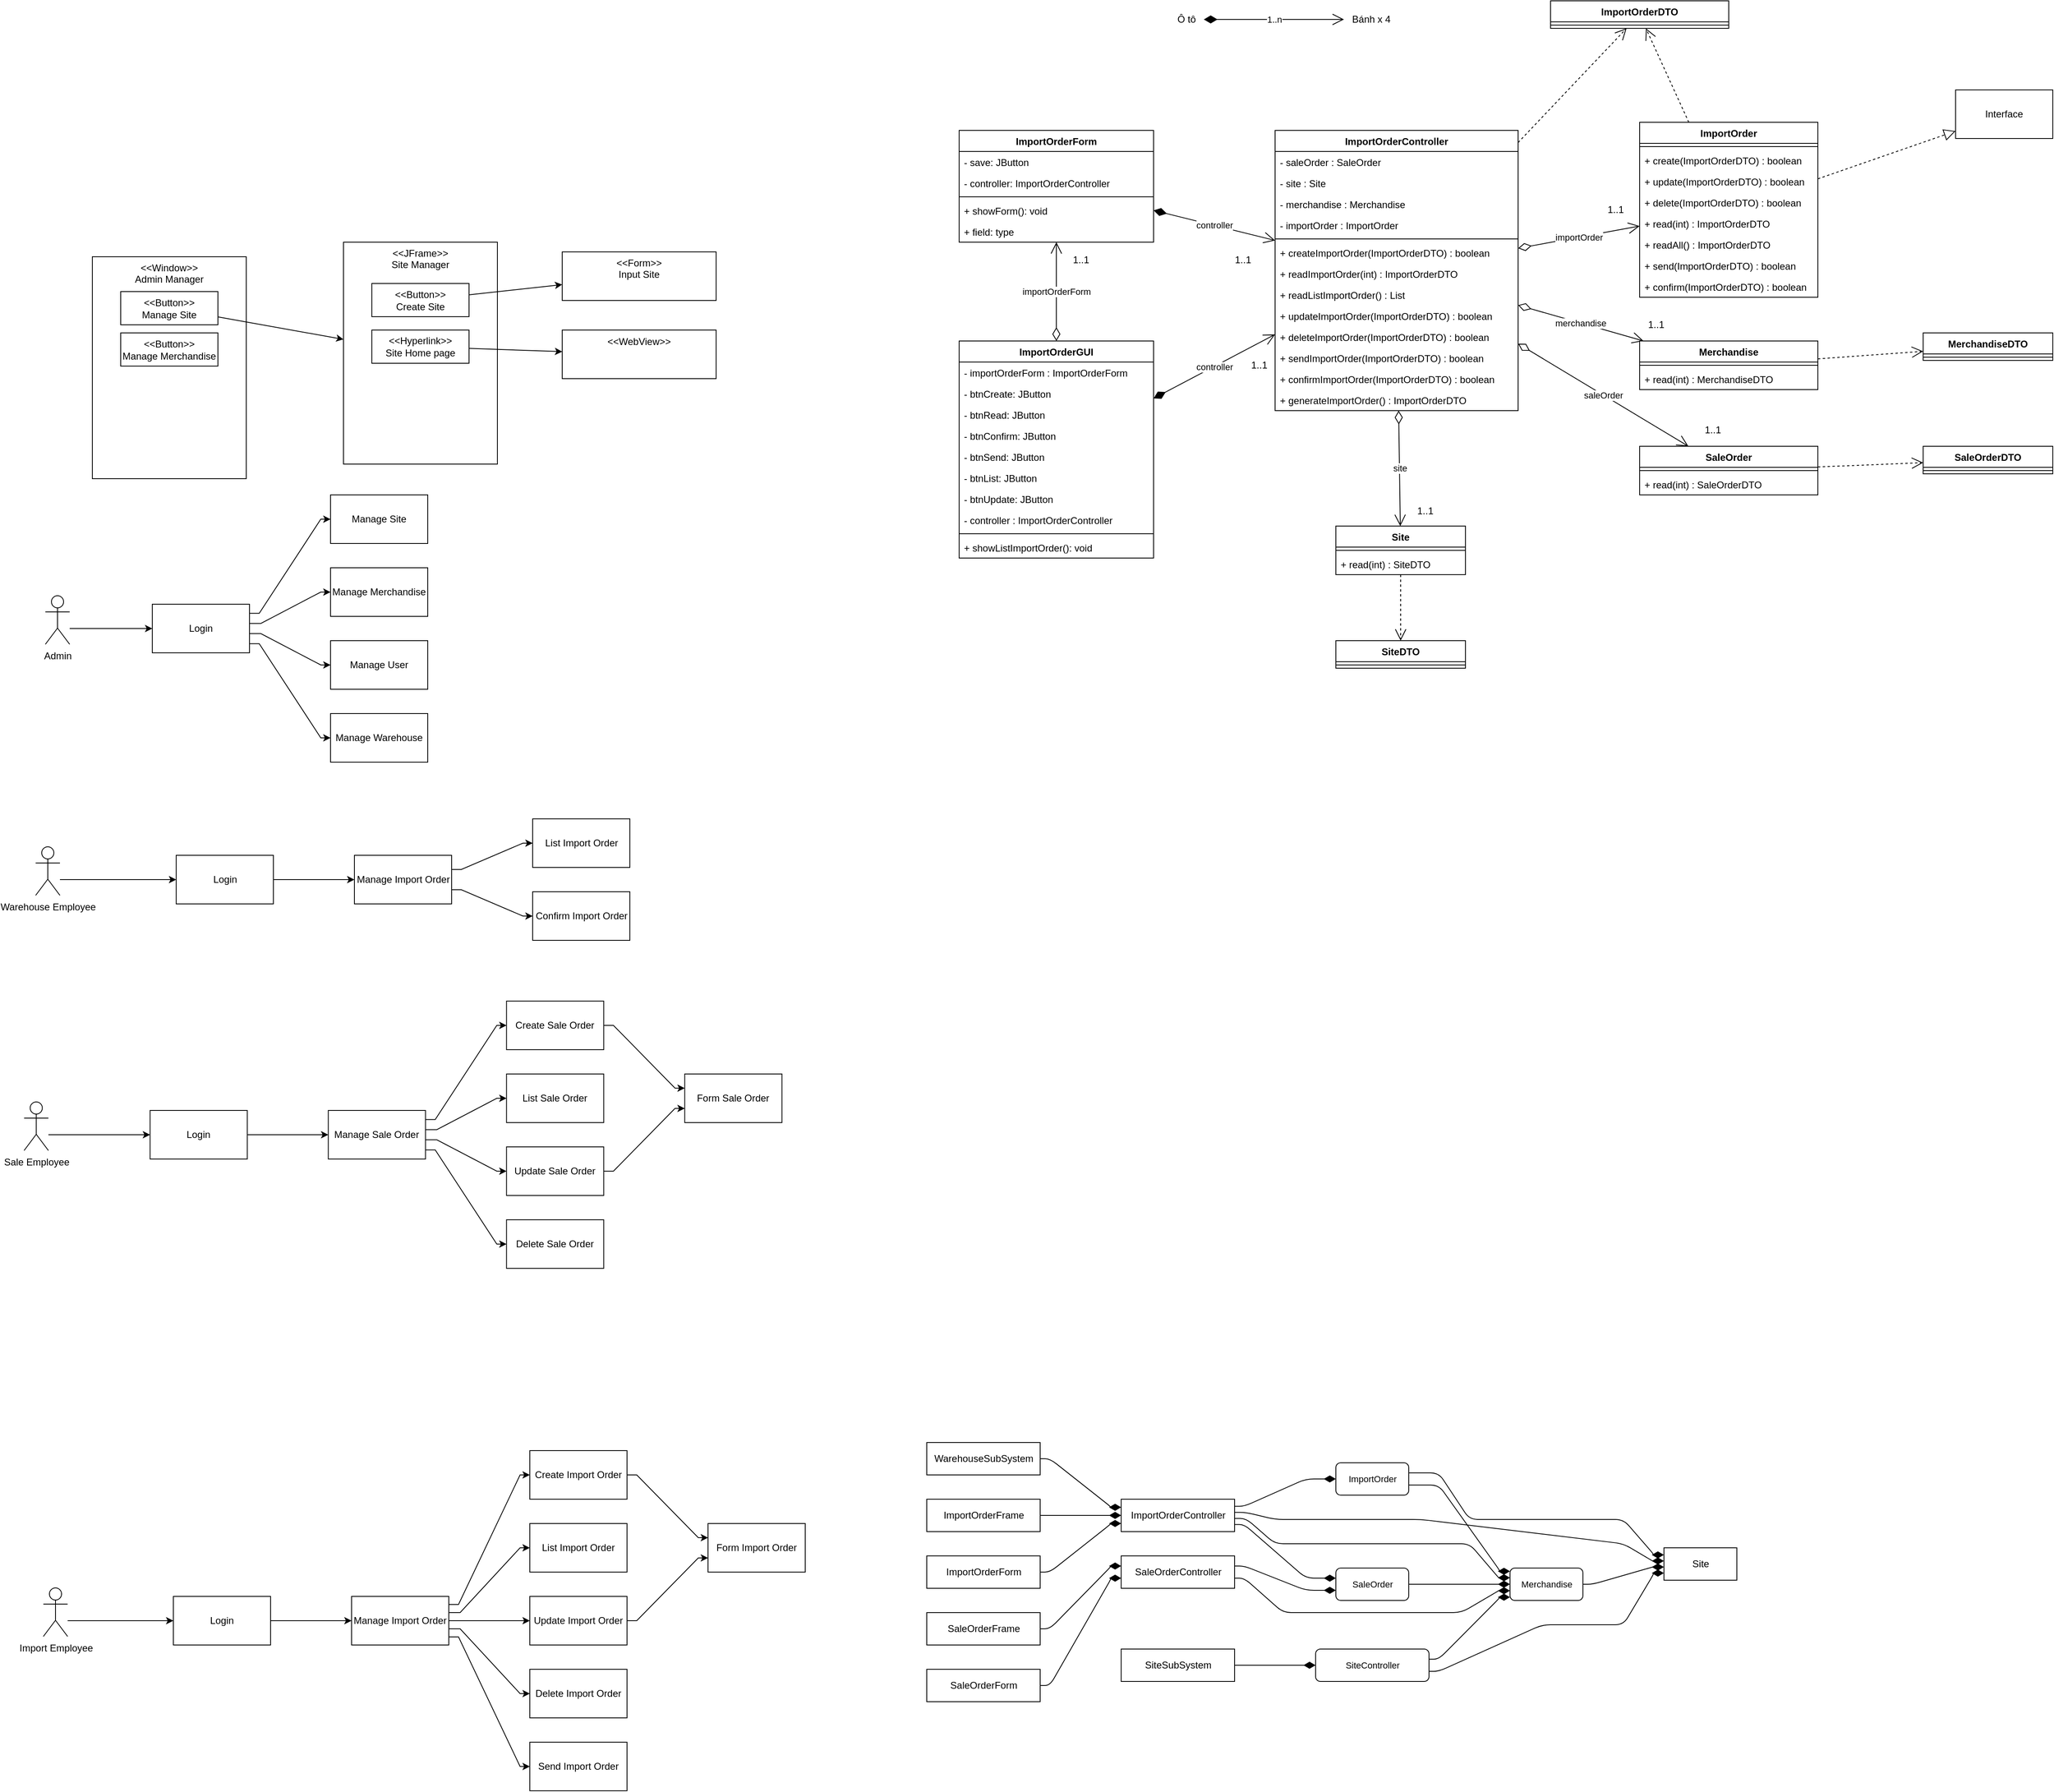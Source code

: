 <mxfile version="13.0.3" type="device"><diagram name="Page-1" id="e7e014a7-5840-1c2e-5031-d8a46d1fe8dd"><mxGraphModel dx="899" dy="2332" grid="1" gridSize="10" guides="1" tooltips="1" connect="1" arrows="1" fold="1" page="1" pageScale="1" pageWidth="1169" pageHeight="826" background="#ffffff" math="0" shadow="0"><root><mxCell id="0"/><mxCell id="1" parent="0"/><mxCell id="C3NE6nHrwMJJAqg8wlre-16" value="importOrderForm" style="edgeStyle=orthogonalEdgeStyle;rounded=1;orthogonalLoop=1;jettySize=auto;html=1;endArrow=open;endSize=12;startFill=0;startArrow=diamondThin;startSize=14;" parent="1" source="C3NE6nHrwMJJAqg8wlre-1" target="C3NE6nHrwMJJAqg8wlre-7" edge="1"><mxGeometry relative="1" as="geometry"/></mxCell><mxCell id="C3NE6nHrwMJJAqg8wlre-1" value="ImportOrderGUI" style="swimlane;fontStyle=1;align=center;verticalAlign=top;childLayout=stackLayout;horizontal=1;startSize=26;horizontalStack=0;resizeParent=1;resizeParentMax=0;resizeLast=0;collapsible=1;marginBottom=0;" parent="1" vertex="1"><mxGeometry x="1240" y="-500" width="240" height="268" as="geometry"/></mxCell><mxCell id="C3NE6nHrwMJJAqg8wlre-2" value="- importOrderForm : ImportOrderForm" style="text;strokeColor=none;fillColor=none;align=left;verticalAlign=top;spacingLeft=4;spacingRight=4;overflow=hidden;rotatable=0;points=[[0,0.5],[1,0.5]];portConstraint=eastwest;" parent="C3NE6nHrwMJJAqg8wlre-1" vertex="1"><mxGeometry y="26" width="240" height="26" as="geometry"/></mxCell><mxCell id="C3NE6nHrwMJJAqg8wlre-21" value="- btnCreate: JButton" style="text;strokeColor=none;fillColor=none;align=left;verticalAlign=top;spacingLeft=4;spacingRight=4;overflow=hidden;rotatable=0;points=[[0,0.5],[1,0.5]];portConstraint=eastwest;" parent="C3NE6nHrwMJJAqg8wlre-1" vertex="1"><mxGeometry y="52" width="240" height="26" as="geometry"/></mxCell><mxCell id="C3NE6nHrwMJJAqg8wlre-22" value="- btnRead: JButton" style="text;strokeColor=none;fillColor=none;align=left;verticalAlign=top;spacingLeft=4;spacingRight=4;overflow=hidden;rotatable=0;points=[[0,0.5],[1,0.5]];portConstraint=eastwest;" parent="C3NE6nHrwMJJAqg8wlre-1" vertex="1"><mxGeometry y="78" width="240" height="26" as="geometry"/></mxCell><mxCell id="C3NE6nHrwMJJAqg8wlre-26" value="- btnConfirm: JButton" style="text;strokeColor=none;fillColor=none;align=left;verticalAlign=top;spacingLeft=4;spacingRight=4;overflow=hidden;rotatable=0;points=[[0,0.5],[1,0.5]];portConstraint=eastwest;" parent="C3NE6nHrwMJJAqg8wlre-1" vertex="1"><mxGeometry y="104" width="240" height="26" as="geometry"/></mxCell><mxCell id="C3NE6nHrwMJJAqg8wlre-25" value="- btnSend: JButton" style="text;strokeColor=none;fillColor=none;align=left;verticalAlign=top;spacingLeft=4;spacingRight=4;overflow=hidden;rotatable=0;points=[[0,0.5],[1,0.5]];portConstraint=eastwest;" parent="C3NE6nHrwMJJAqg8wlre-1" vertex="1"><mxGeometry y="130" width="240" height="26" as="geometry"/></mxCell><mxCell id="C3NE6nHrwMJJAqg8wlre-24" value="- btnList: JButton" style="text;strokeColor=none;fillColor=none;align=left;verticalAlign=top;spacingLeft=4;spacingRight=4;overflow=hidden;rotatable=0;points=[[0,0.5],[1,0.5]];portConstraint=eastwest;" parent="C3NE6nHrwMJJAqg8wlre-1" vertex="1"><mxGeometry y="156" width="240" height="26" as="geometry"/></mxCell><mxCell id="C3NE6nHrwMJJAqg8wlre-23" value="- btnUpdate: JButton" style="text;strokeColor=none;fillColor=none;align=left;verticalAlign=top;spacingLeft=4;spacingRight=4;overflow=hidden;rotatable=0;points=[[0,0.5],[1,0.5]];portConstraint=eastwest;" parent="C3NE6nHrwMJJAqg8wlre-1" vertex="1"><mxGeometry y="182" width="240" height="26" as="geometry"/></mxCell><mxCell id="C3NE6nHrwMJJAqg8wlre-5" value="- controller : ImportOrderController" style="text;strokeColor=none;fillColor=none;align=left;verticalAlign=top;spacingLeft=4;spacingRight=4;overflow=hidden;rotatable=0;points=[[0,0.5],[1,0.5]];portConstraint=eastwest;" parent="C3NE6nHrwMJJAqg8wlre-1" vertex="1"><mxGeometry y="208" width="240" height="26" as="geometry"/></mxCell><mxCell id="C3NE6nHrwMJJAqg8wlre-3" value="" style="line;strokeWidth=1;fillColor=none;align=left;verticalAlign=middle;spacingTop=-1;spacingLeft=3;spacingRight=3;rotatable=0;labelPosition=right;points=[];portConstraint=eastwest;" parent="C3NE6nHrwMJJAqg8wlre-1" vertex="1"><mxGeometry y="234" width="240" height="8" as="geometry"/></mxCell><mxCell id="C3NE6nHrwMJJAqg8wlre-4" value="+ showListImportOrder(): void" style="text;strokeColor=none;fillColor=none;align=left;verticalAlign=top;spacingLeft=4;spacingRight=4;overflow=hidden;rotatable=0;points=[[0,0.5],[1,0.5]];portConstraint=eastwest;" parent="C3NE6nHrwMJJAqg8wlre-1" vertex="1"><mxGeometry y="242" width="240" height="26" as="geometry"/></mxCell><mxCell id="C3NE6nHrwMJJAqg8wlre-69" value="site" style="edgeStyle=none;rounded=1;orthogonalLoop=1;jettySize=auto;html=1;endArrow=open;endSize=12;startFill=0;startArrow=diamondThin;startSize=14;" parent="1" source="C3NE6nHrwMJJAqg8wlre-38" target="C3NE6nHrwMJJAqg8wlre-42" edge="1"><mxGeometry relative="1" as="geometry"/></mxCell><mxCell id="C3NE6nHrwMJJAqg8wlre-70" value="saleOrder" style="edgeStyle=none;rounded=1;orthogonalLoop=1;jettySize=auto;html=1;endArrow=open;endSize=12;startFill=0;startArrow=diamondThin;startSize=14;" parent="1" source="C3NE6nHrwMJJAqg8wlre-38" target="C3NE6nHrwMJJAqg8wlre-46" edge="1"><mxGeometry relative="1" as="geometry"/></mxCell><mxCell id="C3NE6nHrwMJJAqg8wlre-71" value="merchandise" style="edgeStyle=none;rounded=1;orthogonalLoop=1;jettySize=auto;html=1;endArrow=open;endSize=12;startFill=0;startArrow=diamondThin;startSize=14;" parent="1" source="C3NE6nHrwMJJAqg8wlre-38" target="C3NE6nHrwMJJAqg8wlre-54" edge="1"><mxGeometry relative="1" as="geometry"/></mxCell><mxCell id="C3NE6nHrwMJJAqg8wlre-72" value="importOrder" style="edgeStyle=none;rounded=1;orthogonalLoop=1;jettySize=auto;html=1;endArrow=open;endSize=12;startFill=0;startArrow=diamondThin;startSize=14;" parent="1" source="C3NE6nHrwMJJAqg8wlre-38" target="C3NE6nHrwMJJAqg8wlre-50" edge="1"><mxGeometry relative="1" as="geometry"/></mxCell><mxCell id="iQeG6XgdmFnwKAQeadQK-61" value="Site" style="html=1;" parent="1" vertex="1"><mxGeometry x="2110" y="990" width="90" height="40" as="geometry"/></mxCell><mxCell id="iQeG6XgdmFnwKAQeadQK-89" style="edgeStyle=orthogonalEdgeStyle;rounded=1;orthogonalLoop=1;jettySize=auto;html=1;endArrow=diamondThin;endFill=1;strokeWidth=1;endSize=12;noEdgeStyle=1;orthogonal=1;" parent="1" source="iQeG6XgdmFnwKAQeadQK-62" target="iQeG6XgdmFnwKAQeadQK-61" edge="1"><mxGeometry relative="1" as="geometry"><Array as="points"><mxPoint x="2022" y="1035"/><mxPoint x="2096" y="1013.75"/></Array></mxGeometry></mxCell><mxCell id="iQeG6XgdmFnwKAQeadQK-62" value="Merchandise" style="html=1;rounded=1;fontSize=11;strokeWidth=1;labelBackgroundColor=#ffffff;endFill=1;endArrow=diamondThin;endSize=12;" parent="1" vertex="1"><mxGeometry x="1920" y="1015" width="90" height="40" as="geometry"/></mxCell><mxCell id="iQeG6XgdmFnwKAQeadQK-88" style="edgeStyle=orthogonalEdgeStyle;rounded=1;orthogonalLoop=1;jettySize=auto;html=1;endArrow=diamondThin;endFill=1;strokeWidth=1;endSize=12;noEdgeStyle=1;orthogonal=1;" parent="1" source="iQeG6XgdmFnwKAQeadQK-63" target="iQeG6XgdmFnwKAQeadQK-62" edge="1"><mxGeometry relative="1" as="geometry"><Array as="points"><mxPoint x="1832" y="1035"/><mxPoint x="1904" y="1035"/></Array></mxGeometry></mxCell><mxCell id="iQeG6XgdmFnwKAQeadQK-63" value="SaleOrder" style="html=1;rounded=1;fontSize=11;strokeWidth=1;labelBackgroundColor=#ffffff;endFill=1;endArrow=diamondThin;endSize=12;" parent="1" vertex="1"><mxGeometry x="1705" y="1015" width="90" height="40" as="geometry"/></mxCell><mxCell id="iQeG6XgdmFnwKAQeadQK-90" style="edgeStyle=none;rounded=1;orthogonalLoop=1;jettySize=auto;html=1;endArrow=diamondThin;endFill=1;strokeWidth=1;endSize=12;noEdgeStyle=1;orthogonal=1;" parent="1" source="iQeG6XgdmFnwKAQeadQK-64" target="iQeG6XgdmFnwKAQeadQK-62" edge="1"><mxGeometry relative="1" as="geometry"><Array as="points"><mxPoint x="1832" y="912.5"/><mxPoint x="1908" y="1019"/></Array></mxGeometry></mxCell><mxCell id="iQeG6XgdmFnwKAQeadQK-91" style="edgeStyle=none;rounded=1;orthogonalLoop=1;jettySize=auto;html=1;endArrow=diamondThin;endFill=1;strokeWidth=1;endSize=12;noEdgeStyle=1;orthogonal=1;" parent="1" source="iQeG6XgdmFnwKAQeadQK-64" target="iQeG6XgdmFnwKAQeadQK-61" edge="1"><mxGeometry relative="1" as="geometry"><Array as="points"><mxPoint x="1832" y="897.5"/><mxPoint x="1870" y="955"/><mxPoint x="2060" y="955"/><mxPoint x="2098" y="998.75"/></Array></mxGeometry></mxCell><mxCell id="iQeG6XgdmFnwKAQeadQK-64" value="ImportOrder" style="html=1;rounded=1;fontSize=11;strokeWidth=1;labelBackgroundColor=#ffffff;endFill=1;endArrow=diamondThin;endSize=12;" parent="1" vertex="1"><mxGeometry x="1705" y="885" width="90" height="40" as="geometry"/></mxCell><mxCell id="iQeG6XgdmFnwKAQeadQK-80" style="rounded=1;orthogonalLoop=1;jettySize=auto;html=1;endArrow=diamondThin;endFill=1;strokeWidth=1;endSize=12;noEdgeStyle=1;orthogonal=1;" parent="1" source="iQeG6XgdmFnwKAQeadQK-65" target="iQeG6XgdmFnwKAQeadQK-61" edge="1"><mxGeometry relative="1" as="geometry"><Array as="points"><mxPoint x="1832" y="1142.5"/><mxPoint x="1960" y="1085"/><mxPoint x="2060" y="1085"/><mxPoint x="2098" y="1021.25"/></Array></mxGeometry></mxCell><mxCell id="iQeG6XgdmFnwKAQeadQK-81" style="rounded=1;orthogonalLoop=1;jettySize=auto;html=1;endArrow=diamondThin;endFill=1;strokeWidth=1;endSize=12;noEdgeStyle=1;orthogonal=1;" parent="1" source="iQeG6XgdmFnwKAQeadQK-65" target="iQeG6XgdmFnwKAQeadQK-62" edge="1"><mxGeometry relative="1" as="geometry"><Array as="points"><mxPoint x="1832" y="1127.5"/><mxPoint x="1908" y="1051"/></Array></mxGeometry></mxCell><mxCell id="iQeG6XgdmFnwKAQeadQK-65" value="SiteController" style="html=1;rounded=1;fontSize=11;strokeWidth=1;labelBackgroundColor=#ffffff;endFill=1;endArrow=diamondThin;endSize=12;" parent="1" vertex="1"><mxGeometry x="1680" y="1115" width="140" height="40" as="geometry"/></mxCell><mxCell id="iQeG6XgdmFnwKAQeadQK-82" style="rounded=1;orthogonalLoop=1;jettySize=auto;html=1;endArrow=diamondThin;endFill=1;strokeWidth=1;endSize=12;noEdgeStyle=1;orthogonal=1;edgeStyle=orthogonalEdgeStyle;" parent="1" source="iQeG6XgdmFnwKAQeadQK-66" target="iQeG6XgdmFnwKAQeadQK-62" edge="1"><mxGeometry relative="1" as="geometry"><Array as="points"><mxPoint x="1592" y="1027.5"/><mxPoint x="1640" y="1070"/><mxPoint x="1860" y="1070"/><mxPoint x="1906" y="1043"/></Array></mxGeometry></mxCell><mxCell id="iQeG6XgdmFnwKAQeadQK-83" style="rounded=1;orthogonalLoop=1;jettySize=auto;html=1;endArrow=diamondThin;endFill=1;strokeWidth=1;endSize=12;noEdgeStyle=1;orthogonal=1;edgeStyle=orthogonalEdgeStyle;" parent="1" source="iQeG6XgdmFnwKAQeadQK-66" target="iQeG6XgdmFnwKAQeadQK-63" edge="1"><mxGeometry relative="1" as="geometry"><Array as="points"><mxPoint x="1592" y="1012.5"/><mxPoint x="1668" y="1042.5"/></Array></mxGeometry></mxCell><mxCell id="iQeG6XgdmFnwKAQeadQK-66" value="SaleOrderController" style="html=1;" parent="1" vertex="1"><mxGeometry x="1440" y="1000" width="140" height="40" as="geometry"/></mxCell><mxCell id="iQeG6XgdmFnwKAQeadQK-84" style="rounded=1;orthogonalLoop=1;jettySize=auto;html=1;endArrow=diamondThin;endFill=1;strokeWidth=1;endSize=12;noEdgeStyle=1;orthogonal=1;edgeStyle=orthogonalEdgeStyle;" parent="1" source="iQeG6XgdmFnwKAQeadQK-67" target="iQeG6XgdmFnwKAQeadQK-64" edge="1"><mxGeometry relative="1" as="geometry"><Array as="points"><mxPoint x="1592" y="938.75"/><mxPoint x="1668" y="905"/></Array></mxGeometry></mxCell><mxCell id="iQeG6XgdmFnwKAQeadQK-85" style="rounded=1;orthogonalLoop=1;jettySize=auto;html=1;endArrow=diamondThin;endFill=1;strokeWidth=1;endSize=12;noEdgeStyle=1;orthogonal=1;edgeStyle=orthogonalEdgeStyle;" parent="1" source="iQeG6XgdmFnwKAQeadQK-67" target="iQeG6XgdmFnwKAQeadQK-63" edge="1"><mxGeometry relative="1" as="geometry"><Array as="points"><mxPoint x="1592" y="961.25"/><mxPoint x="1668" y="1027.5"/></Array></mxGeometry></mxCell><mxCell id="iQeG6XgdmFnwKAQeadQK-86" style="rounded=1;orthogonalLoop=1;jettySize=auto;html=1;endArrow=diamondThin;endFill=1;strokeWidth=1;endSize=12;noEdgeStyle=1;orthogonal=1;edgeStyle=orthogonalEdgeStyle;" parent="1" source="iQeG6XgdmFnwKAQeadQK-67" target="iQeG6XgdmFnwKAQeadQK-62" edge="1"><mxGeometry relative="1" as="geometry"><Array as="points"><mxPoint x="1594" y="953.75"/><mxPoint x="1630" y="985"/><mxPoint x="1870" y="985"/><mxPoint x="1906" y="1027"/></Array></mxGeometry></mxCell><mxCell id="iQeG6XgdmFnwKAQeadQK-87" style="rounded=1;orthogonalLoop=1;jettySize=auto;html=1;endArrow=diamondThin;endFill=1;strokeWidth=1;endSize=12;noEdgeStyle=1;orthogonal=1;edgeStyle=orthogonalEdgeStyle;" parent="1" source="iQeG6XgdmFnwKAQeadQK-67" target="iQeG6XgdmFnwKAQeadQK-61" edge="1"><mxGeometry relative="1" as="geometry"><Array as="points"><mxPoint x="1594" y="946.25"/><mxPoint x="1630" y="955"/><mxPoint x="1810" y="955"/><mxPoint x="2060" y="985"/><mxPoint x="2096" y="1006.25"/></Array></mxGeometry></mxCell><mxCell id="iQeG6XgdmFnwKAQeadQK-67" value="ImportOrderController" style="html=1;" parent="1" vertex="1"><mxGeometry x="1440" y="930" width="140" height="40" as="geometry"/></mxCell><mxCell id="iQeG6XgdmFnwKAQeadQK-74" style="rounded=1;orthogonalLoop=1;jettySize=auto;html=1;endArrow=diamondThin;endFill=1;strokeWidth=1;endSize=12;noEdgeStyle=1;orthogonal=1;edgeStyle=orthogonalEdgeStyle;" parent="1" source="iQeG6XgdmFnwKAQeadQK-68" target="iQeG6XgdmFnwKAQeadQK-65" edge="1"><mxGeometry relative="1" as="geometry"><Array as="points"><mxPoint x="1592" y="1135"/><mxPoint x="1668" y="1135"/></Array></mxGeometry></mxCell><mxCell id="iQeG6XgdmFnwKAQeadQK-68" value="SiteSubSystem" style="html=1;" parent="1" vertex="1"><mxGeometry x="1440" y="1115" width="140" height="40" as="geometry"/></mxCell><mxCell id="iQeG6XgdmFnwKAQeadQK-79" style="rounded=1;orthogonalLoop=1;jettySize=auto;html=1;endArrow=diamondThin;endFill=1;strokeWidth=1;endSize=12;noEdgeStyle=1;orthogonal=1;edgeStyle=orthogonalEdgeStyle;" parent="1" source="iQeG6XgdmFnwKAQeadQK-69" target="iQeG6XgdmFnwKAQeadQK-67" edge="1"><mxGeometry relative="1" as="geometry"><Array as="points"><mxPoint x="1352" y="880"/><mxPoint x="1428" y="940"/></Array></mxGeometry></mxCell><mxCell id="iQeG6XgdmFnwKAQeadQK-69" value="WarehouseSubSystem" style="html=1;" parent="1" vertex="1"><mxGeometry x="1200" y="860" width="140" height="40" as="geometry"/></mxCell><mxCell id="iQeG6XgdmFnwKAQeadQK-75" style="rounded=1;orthogonalLoop=1;jettySize=auto;html=1;endArrow=diamondThin;endFill=1;strokeWidth=1;endSize=12;noEdgeStyle=1;orthogonal=1;edgeStyle=orthogonalEdgeStyle;" parent="1" source="iQeG6XgdmFnwKAQeadQK-70" target="iQeG6XgdmFnwKAQeadQK-66" edge="1"><mxGeometry relative="1" as="geometry"><Array as="points"><mxPoint x="1352" y="1090"/><mxPoint x="1428" y="1012.5"/></Array></mxGeometry></mxCell><mxCell id="iQeG6XgdmFnwKAQeadQK-70" value="SaleOrderFrame" style="html=1;" parent="1" vertex="1"><mxGeometry x="1200" y="1070" width="140" height="40" as="geometry"/></mxCell><mxCell id="iQeG6XgdmFnwKAQeadQK-77" style="rounded=1;orthogonalLoop=1;jettySize=auto;html=1;endArrow=diamondThin;endFill=1;strokeWidth=1;endSize=12;noEdgeStyle=1;orthogonal=1;" parent="1" source="iQeG6XgdmFnwKAQeadQK-71" target="iQeG6XgdmFnwKAQeadQK-67" edge="1"><mxGeometry relative="1" as="geometry"><Array as="points"><mxPoint x="1352" y="950"/><mxPoint x="1426" y="950"/></Array></mxGeometry></mxCell><mxCell id="iQeG6XgdmFnwKAQeadQK-71" value="ImportOrderFrame" style="html=1;" parent="1" vertex="1"><mxGeometry x="1200" y="930" width="140" height="40" as="geometry"/></mxCell><mxCell id="iQeG6XgdmFnwKAQeadQK-78" style="rounded=1;orthogonalLoop=1;jettySize=auto;html=1;endArrow=diamondThin;endFill=1;strokeWidth=1;endSize=12;noEdgeStyle=1;orthogonal=1;" parent="1" source="iQeG6XgdmFnwKAQeadQK-72" target="iQeG6XgdmFnwKAQeadQK-67" edge="1"><mxGeometry relative="1" as="geometry"><Array as="points"><mxPoint x="1352" y="1020"/><mxPoint x="1428" y="960"/></Array></mxGeometry></mxCell><mxCell id="iQeG6XgdmFnwKAQeadQK-72" value="ImportOrderForm" style="html=1;" parent="1" vertex="1"><mxGeometry x="1200" y="1000" width="140" height="40" as="geometry"/></mxCell><mxCell id="iQeG6XgdmFnwKAQeadQK-76" style="rounded=1;orthogonalLoop=1;jettySize=auto;html=1;endArrow=diamondThin;endFill=1;strokeWidth=1;endSize=12;noEdgeStyle=1;orthogonal=1;" parent="1" source="iQeG6XgdmFnwKAQeadQK-73" target="iQeG6XgdmFnwKAQeadQK-66" edge="1"><mxGeometry relative="1" as="geometry"><Array as="points"><mxPoint x="1352" y="1160"/><mxPoint x="1428" y="1027.5"/></Array></mxGeometry></mxCell><mxCell id="iQeG6XgdmFnwKAQeadQK-73" value="SaleOrderForm" style="html=1;" parent="1" vertex="1"><mxGeometry x="1200" y="1140" width="140" height="40" as="geometry"/></mxCell><mxCell id="oQr9bga4MBEej_s4XZG4-16" style="edgeStyle=orthogonalEdgeStyle;rounded=0;orthogonalLoop=1;jettySize=auto;html=1;noEdgeStyle=1;orthogonal=1;" parent="1" source="oQr9bga4MBEej_s4XZG4-4" target="oQr9bga4MBEej_s4XZG4-11" edge="1"><mxGeometry relative="1" as="geometry"><Array as="points"><mxPoint x="593.25" y="461.25"/><mxPoint x="669.25" y="345"/></Array></mxGeometry></mxCell><mxCell id="oQr9bga4MBEej_s4XZG4-17" style="edgeStyle=orthogonalEdgeStyle;rounded=0;orthogonalLoop=1;jettySize=auto;html=1;noEdgeStyle=1;orthogonal=1;" parent="1" source="oQr9bga4MBEej_s4XZG4-4" target="oQr9bga4MBEej_s4XZG4-12" edge="1"><mxGeometry relative="1" as="geometry"><Array as="points"><mxPoint x="595.25" y="473.75"/><mxPoint x="669.25" y="435"/></Array></mxGeometry></mxCell><mxCell id="oQr9bga4MBEej_s4XZG4-18" style="edgeStyle=orthogonalEdgeStyle;rounded=0;orthogonalLoop=1;jettySize=auto;html=1;noEdgeStyle=1;orthogonal=1;" parent="1" source="oQr9bga4MBEej_s4XZG4-4" target="oQr9bga4MBEej_s4XZG4-13" edge="1"><mxGeometry relative="1" as="geometry"><Array as="points"><mxPoint x="595.25" y="486.25"/><mxPoint x="669.25" y="525"/></Array></mxGeometry></mxCell><mxCell id="oQr9bga4MBEej_s4XZG4-19" style="edgeStyle=orthogonalEdgeStyle;rounded=0;orthogonalLoop=1;jettySize=auto;html=1;noEdgeStyle=1;orthogonal=1;" parent="1" source="oQr9bga4MBEej_s4XZG4-4" target="oQr9bga4MBEej_s4XZG4-14" edge="1"><mxGeometry relative="1" as="geometry"><Array as="points"><mxPoint x="593.25" y="498.75"/><mxPoint x="669.25" y="615"/></Array></mxGeometry></mxCell><mxCell id="oQr9bga4MBEej_s4XZG4-4" value="Manage Sale Order" style="rounded=0;whiteSpace=wrap;html=1;" parent="1" vertex="1"><mxGeometry x="461.25" y="450" width="120" height="60" as="geometry"/></mxCell><mxCell id="oQr9bga4MBEej_s4XZG4-9" style="edgeStyle=orthogonalEdgeStyle;rounded=0;orthogonalLoop=1;jettySize=auto;html=1;noEdgeStyle=1;orthogonal=1;" parent="1" source="oQr9bga4MBEej_s4XZG4-7" target="oQr9bga4MBEej_s4XZG4-8" edge="1"><mxGeometry relative="1" as="geometry"><Array as="points"><mxPoint x="153.25" y="480"/><mxPoint x="229.25" y="480"/></Array></mxGeometry></mxCell><mxCell id="oQr9bga4MBEej_s4XZG4-7" value="Sale Employee" style="shape=umlActor;verticalLabelPosition=bottom;labelBackgroundColor=#ffffff;verticalAlign=top;html=1;outlineConnect=0;" parent="1" vertex="1"><mxGeometry x="85.75" y="439.5" width="30" height="60" as="geometry"/></mxCell><mxCell id="oQr9bga4MBEej_s4XZG4-20" style="edgeStyle=orthogonalEdgeStyle;rounded=0;orthogonalLoop=1;jettySize=auto;html=1;noEdgeStyle=1;orthogonal=1;" parent="1" source="oQr9bga4MBEej_s4XZG4-8" target="oQr9bga4MBEej_s4XZG4-4" edge="1"><mxGeometry relative="1" as="geometry"><Array as="points"><mxPoint x="373.25" y="480"/><mxPoint x="449.25" y="480"/></Array></mxGeometry></mxCell><mxCell id="oQr9bga4MBEej_s4XZG4-8" value="Login" style="rounded=0;whiteSpace=wrap;html=1;" parent="1" vertex="1"><mxGeometry x="241.25" y="450" width="120" height="60" as="geometry"/></mxCell><mxCell id="oQr9bga4MBEej_s4XZG4-67" style="edgeStyle=orthogonalEdgeStyle;rounded=0;orthogonalLoop=1;jettySize=auto;html=1;noEdgeStyle=1;orthogonal=1;" parent="1" source="oQr9bga4MBEej_s4XZG4-11" target="oQr9bga4MBEej_s4XZG4-53" edge="1"><mxGeometry relative="1" as="geometry"><Array as="points"><mxPoint x="813.25" y="345"/><mxPoint x="889.25" y="422.5"/></Array></mxGeometry></mxCell><mxCell id="oQr9bga4MBEej_s4XZG4-11" value="Create Sale Order" style="rounded=0;whiteSpace=wrap;html=1;" parent="1" vertex="1"><mxGeometry x="681.25" y="315" width="120" height="60" as="geometry"/></mxCell><mxCell id="oQr9bga4MBEej_s4XZG4-12" value="List Sale Order" style="rounded=0;whiteSpace=wrap;html=1;" parent="1" vertex="1"><mxGeometry x="681.25" y="405" width="120" height="60" as="geometry"/></mxCell><mxCell id="oQr9bga4MBEej_s4XZG4-68" style="edgeStyle=orthogonalEdgeStyle;rounded=0;orthogonalLoop=1;jettySize=auto;html=1;noEdgeStyle=1;orthogonal=1;" parent="1" source="oQr9bga4MBEej_s4XZG4-13" target="oQr9bga4MBEej_s4XZG4-53" edge="1"><mxGeometry relative="1" as="geometry"><Array as="points"><mxPoint x="813.25" y="525"/><mxPoint x="889.25" y="447.5"/></Array></mxGeometry></mxCell><mxCell id="oQr9bga4MBEej_s4XZG4-13" value="Update Sale Order" style="rounded=0;whiteSpace=wrap;html=1;" parent="1" vertex="1"><mxGeometry x="681.25" y="495" width="120" height="60" as="geometry"/></mxCell><mxCell id="oQr9bga4MBEej_s4XZG4-14" value="Delete Sale Order" style="rounded=0;whiteSpace=wrap;html=1;" parent="1" vertex="1"><mxGeometry x="681.25" y="585" width="120" height="60" as="geometry"/></mxCell><mxCell id="oQr9bga4MBEej_s4XZG4-21" style="edgeStyle=orthogonalEdgeStyle;rounded=0;orthogonalLoop=1;jettySize=auto;html=1;noEdgeStyle=1;orthogonal=1;" parent="1" source="oQr9bga4MBEej_s4XZG4-25" target="oQr9bga4MBEej_s4XZG4-30" edge="1"><mxGeometry relative="1" as="geometry"><Array as="points"><mxPoint x="622" y="1060"/><mxPoint x="698" y="900"/></Array></mxGeometry></mxCell><mxCell id="oQr9bga4MBEej_s4XZG4-22" style="edgeStyle=orthogonalEdgeStyle;rounded=0;orthogonalLoop=1;jettySize=auto;html=1;noEdgeStyle=1;orthogonal=1;" parent="1" source="oQr9bga4MBEej_s4XZG4-25" target="oQr9bga4MBEej_s4XZG4-31" edge="1"><mxGeometry relative="1" as="geometry"><Array as="points"><mxPoint x="624" y="1070"/><mxPoint x="698" y="990"/></Array></mxGeometry></mxCell><mxCell id="oQr9bga4MBEej_s4XZG4-23" style="edgeStyle=orthogonalEdgeStyle;rounded=0;orthogonalLoop=1;jettySize=auto;html=1;noEdgeStyle=1;orthogonal=1;" parent="1" source="oQr9bga4MBEej_s4XZG4-25" target="oQr9bga4MBEej_s4XZG4-32" edge="1"><mxGeometry relative="1" as="geometry"><Array as="points"><mxPoint x="626" y="1080"/><mxPoint x="698" y="1080"/></Array></mxGeometry></mxCell><mxCell id="oQr9bga4MBEej_s4XZG4-24" style="edgeStyle=orthogonalEdgeStyle;rounded=0;orthogonalLoop=1;jettySize=auto;html=1;noEdgeStyle=1;orthogonal=1;" parent="1" source="oQr9bga4MBEej_s4XZG4-25" target="oQr9bga4MBEej_s4XZG4-33" edge="1"><mxGeometry relative="1" as="geometry"><Array as="points"><mxPoint x="624" y="1090"/><mxPoint x="698" y="1170"/></Array></mxGeometry></mxCell><mxCell id="oQr9bga4MBEej_s4XZG4-35" style="edgeStyle=orthogonalEdgeStyle;rounded=0;orthogonalLoop=1;jettySize=auto;html=1;noEdgeStyle=1;orthogonal=1;" parent="1" source="oQr9bga4MBEej_s4XZG4-25" target="oQr9bga4MBEej_s4XZG4-34" edge="1"><mxGeometry relative="1" as="geometry"><Array as="points"><mxPoint x="622" y="1100"/><mxPoint x="698" y="1260"/></Array></mxGeometry></mxCell><mxCell id="oQr9bga4MBEej_s4XZG4-25" value="Manage Import Order" style="rounded=0;whiteSpace=wrap;html=1;" parent="1" vertex="1"><mxGeometry x="490.0" y="1050" width="120" height="60" as="geometry"/></mxCell><mxCell id="oQr9bga4MBEej_s4XZG4-26" style="edgeStyle=orthogonalEdgeStyle;rounded=0;orthogonalLoop=1;jettySize=auto;html=1;noEdgeStyle=1;orthogonal=1;" parent="1" source="oQr9bga4MBEej_s4XZG4-27" target="oQr9bga4MBEej_s4XZG4-29" edge="1"><mxGeometry relative="1" as="geometry"><Array as="points"><mxPoint x="182.0" y="1080"/><mxPoint x="258.0" y="1080"/></Array></mxGeometry></mxCell><mxCell id="oQr9bga4MBEej_s4XZG4-27" value="Import Employee" style="shape=umlActor;verticalLabelPosition=bottom;labelBackgroundColor=#ffffff;verticalAlign=top;html=1;outlineConnect=0;" parent="1" vertex="1"><mxGeometry x="109.5" y="1039.5" width="30" height="60" as="geometry"/></mxCell><mxCell id="oQr9bga4MBEej_s4XZG4-28" style="edgeStyle=orthogonalEdgeStyle;rounded=0;orthogonalLoop=1;jettySize=auto;html=1;noEdgeStyle=1;orthogonal=1;" parent="1" source="oQr9bga4MBEej_s4XZG4-29" target="oQr9bga4MBEej_s4XZG4-25" edge="1"><mxGeometry relative="1" as="geometry"><Array as="points"><mxPoint x="402.0" y="1080"/><mxPoint x="478.0" y="1080"/></Array></mxGeometry></mxCell><mxCell id="oQr9bga4MBEej_s4XZG4-29" value="Login" style="rounded=0;whiteSpace=wrap;html=1;" parent="1" vertex="1"><mxGeometry x="270.0" y="1050" width="120" height="60" as="geometry"/></mxCell><mxCell id="oQr9bga4MBEej_s4XZG4-69" style="edgeStyle=orthogonalEdgeStyle;rounded=0;orthogonalLoop=1;jettySize=auto;html=1;noEdgeStyle=1;orthogonal=1;" parent="1" source="oQr9bga4MBEej_s4XZG4-30" target="oQr9bga4MBEej_s4XZG4-52" edge="1"><mxGeometry relative="1" as="geometry"><Array as="points"><mxPoint x="842" y="900"/><mxPoint x="918" y="977.5"/></Array></mxGeometry></mxCell><mxCell id="oQr9bga4MBEej_s4XZG4-30" value="Create Import Order" style="rounded=0;whiteSpace=wrap;html=1;" parent="1" vertex="1"><mxGeometry x="710" y="870" width="120" height="60" as="geometry"/></mxCell><mxCell id="oQr9bga4MBEej_s4XZG4-31" value="List Import Order" style="rounded=0;whiteSpace=wrap;html=1;" parent="1" vertex="1"><mxGeometry x="710" y="960" width="120" height="60" as="geometry"/></mxCell><mxCell id="oQr9bga4MBEej_s4XZG4-70" style="edgeStyle=orthogonalEdgeStyle;rounded=0;orthogonalLoop=1;jettySize=auto;html=1;noEdgeStyle=1;orthogonal=1;" parent="1" source="oQr9bga4MBEej_s4XZG4-32" target="oQr9bga4MBEej_s4XZG4-52" edge="1"><mxGeometry relative="1" as="geometry"><Array as="points"><mxPoint x="842" y="1080"/><mxPoint x="918" y="1002.5"/></Array></mxGeometry></mxCell><mxCell id="oQr9bga4MBEej_s4XZG4-32" value="Update Import Order" style="rounded=0;whiteSpace=wrap;html=1;" parent="1" vertex="1"><mxGeometry x="710" y="1050" width="120" height="60" as="geometry"/></mxCell><mxCell id="oQr9bga4MBEej_s4XZG4-33" value="Delete Import Order" style="rounded=0;whiteSpace=wrap;html=1;" parent="1" vertex="1"><mxGeometry x="710" y="1140" width="120" height="60" as="geometry"/></mxCell><mxCell id="C3NE6nHrwMJJAqg8wlre-94" style="edgeStyle=none;rounded=1;orthogonalLoop=1;jettySize=auto;html=1;endArrow=open;dashed=1;endSize=12;" parent="1" source="C3NE6nHrwMJJAqg8wlre-38" target="C3NE6nHrwMJJAqg8wlre-82" edge="1"><mxGeometry relative="1" as="geometry"/></mxCell><mxCell id="C3NE6nHrwMJJAqg8wlre-38" value="ImportOrderController" style="swimlane;fontStyle=1;align=center;verticalAlign=top;childLayout=stackLayout;horizontal=1;startSize=26;horizontalStack=0;resizeParent=1;resizeParentMax=0;resizeLast=0;collapsible=1;marginBottom=0;" parent="1" vertex="1"><mxGeometry x="1630" y="-760" width="300" height="346" as="geometry"/></mxCell><mxCell id="C3NE6nHrwMJJAqg8wlre-39" value="- saleOrder : SaleOrder" style="text;strokeColor=none;fillColor=none;align=left;verticalAlign=top;spacingLeft=4;spacingRight=4;overflow=hidden;rotatable=0;points=[[0,0.5],[1,0.5]];portConstraint=eastwest;" parent="C3NE6nHrwMJJAqg8wlre-38" vertex="1"><mxGeometry y="26" width="300" height="26" as="geometry"/></mxCell><mxCell id="C3NE6nHrwMJJAqg8wlre-58" value="- site : Site" style="text;strokeColor=none;fillColor=none;align=left;verticalAlign=top;spacingLeft=4;spacingRight=4;overflow=hidden;rotatable=0;points=[[0,0.5],[1,0.5]];portConstraint=eastwest;" parent="C3NE6nHrwMJJAqg8wlre-38" vertex="1"><mxGeometry y="52" width="300" height="26" as="geometry"/></mxCell><mxCell id="C3NE6nHrwMJJAqg8wlre-59" value="- merchandise : Merchandise" style="text;strokeColor=none;fillColor=none;align=left;verticalAlign=top;spacingLeft=4;spacingRight=4;overflow=hidden;rotatable=0;points=[[0,0.5],[1,0.5]];portConstraint=eastwest;" parent="C3NE6nHrwMJJAqg8wlre-38" vertex="1"><mxGeometry y="78" width="300" height="26" as="geometry"/></mxCell><mxCell id="C3NE6nHrwMJJAqg8wlre-60" value="- importOrder : ImportOrder" style="text;strokeColor=none;fillColor=none;align=left;verticalAlign=top;spacingLeft=4;spacingRight=4;overflow=hidden;rotatable=0;points=[[0,0.5],[1,0.5]];portConstraint=eastwest;" parent="C3NE6nHrwMJJAqg8wlre-38" vertex="1"><mxGeometry y="104" width="300" height="26" as="geometry"/></mxCell><mxCell id="C3NE6nHrwMJJAqg8wlre-40" value="" style="line;strokeWidth=1;fillColor=none;align=left;verticalAlign=middle;spacingTop=-1;spacingLeft=3;spacingRight=3;rotatable=0;labelPosition=right;points=[];portConstraint=eastwest;" parent="C3NE6nHrwMJJAqg8wlre-38" vertex="1"><mxGeometry y="130" width="300" height="8" as="geometry"/></mxCell><mxCell id="C3NE6nHrwMJJAqg8wlre-41" value="+ createImportOrder(ImportOrderDTO) : boolean" style="text;strokeColor=none;fillColor=none;align=left;verticalAlign=top;spacingLeft=4;spacingRight=4;overflow=hidden;rotatable=0;points=[[0,0.5],[1,0.5]];portConstraint=eastwest;" parent="C3NE6nHrwMJJAqg8wlre-38" vertex="1"><mxGeometry y="138" width="300" height="26" as="geometry"/></mxCell><mxCell id="C3NE6nHrwMJJAqg8wlre-61" value="+ readImportOrder(int) : ImportOrderDTO&#10; " style="text;strokeColor=none;fillColor=none;align=left;verticalAlign=top;spacingLeft=4;spacingRight=4;overflow=hidden;rotatable=0;points=[[0,0.5],[1,0.5]];portConstraint=eastwest;" parent="C3NE6nHrwMJJAqg8wlre-38" vertex="1"><mxGeometry y="164" width="300" height="26" as="geometry"/></mxCell><mxCell id="C3NE6nHrwMJJAqg8wlre-64" value="+ readListImportOrder() : List" style="text;strokeColor=none;fillColor=none;align=left;verticalAlign=top;spacingLeft=4;spacingRight=4;overflow=hidden;rotatable=0;points=[[0,0.5],[1,0.5]];portConstraint=eastwest;" parent="C3NE6nHrwMJJAqg8wlre-38" vertex="1"><mxGeometry y="190" width="300" height="26" as="geometry"/></mxCell><mxCell id="C3NE6nHrwMJJAqg8wlre-63" value="+ updateImportOrder(ImportOrderDTO) : boolean" style="text;strokeColor=none;fillColor=none;align=left;verticalAlign=top;spacingLeft=4;spacingRight=4;overflow=hidden;rotatable=0;points=[[0,0.5],[1,0.5]];portConstraint=eastwest;" parent="C3NE6nHrwMJJAqg8wlre-38" vertex="1"><mxGeometry y="216" width="300" height="26" as="geometry"/></mxCell><mxCell id="C3NE6nHrwMJJAqg8wlre-65" value="+ deleteImportOrder(ImportOrderDTO) : boolean" style="text;strokeColor=none;fillColor=none;align=left;verticalAlign=top;spacingLeft=4;spacingRight=4;overflow=hidden;rotatable=0;points=[[0,0.5],[1,0.5]];portConstraint=eastwest;" parent="C3NE6nHrwMJJAqg8wlre-38" vertex="1"><mxGeometry y="242" width="300" height="26" as="geometry"/></mxCell><mxCell id="C3NE6nHrwMJJAqg8wlre-66" value="+ sendImportOrder(ImportOrderDTO) : boolean" style="text;strokeColor=none;fillColor=none;align=left;verticalAlign=top;spacingLeft=4;spacingRight=4;overflow=hidden;rotatable=0;points=[[0,0.5],[1,0.5]];portConstraint=eastwest;" parent="C3NE6nHrwMJJAqg8wlre-38" vertex="1"><mxGeometry y="268" width="300" height="26" as="geometry"/></mxCell><mxCell id="C3NE6nHrwMJJAqg8wlre-67" value="+ confirmImportOrder(ImportOrderDTO) : boolean" style="text;strokeColor=none;fillColor=none;align=left;verticalAlign=top;spacingLeft=4;spacingRight=4;overflow=hidden;rotatable=0;points=[[0,0.5],[1,0.5]];portConstraint=eastwest;" parent="C3NE6nHrwMJJAqg8wlre-38" vertex="1"><mxGeometry y="294" width="300" height="26" as="geometry"/></mxCell><mxCell id="C3NE6nHrwMJJAqg8wlre-68" value="+ generateImportOrder() : ImportOrderDTO" style="text;strokeColor=none;fillColor=none;align=left;verticalAlign=top;spacingLeft=4;spacingRight=4;overflow=hidden;rotatable=0;points=[[0,0.5],[1,0.5]];portConstraint=eastwest;" parent="C3NE6nHrwMJJAqg8wlre-38" vertex="1"><mxGeometry y="320" width="300" height="26" as="geometry"/></mxCell><mxCell id="oQr9bga4MBEej_s4XZG4-34" value="Send Import Order" style="rounded=0;whiteSpace=wrap;html=1;" parent="1" vertex="1"><mxGeometry x="710" y="1230" width="120" height="60" as="geometry"/></mxCell><mxCell id="oQr9bga4MBEej_s4XZG4-37" style="edgeStyle=orthogonalEdgeStyle;rounded=0;orthogonalLoop=1;jettySize=auto;html=1;noEdgeStyle=1;orthogonal=1;" parent="1" source="oQr9bga4MBEej_s4XZG4-41" target="oQr9bga4MBEej_s4XZG4-47" edge="1"><mxGeometry relative="1" as="geometry"><Array as="points"><mxPoint x="625.5" y="152.5"/><mxPoint x="701.5" y="120"/></Array></mxGeometry></mxCell><mxCell id="oQr9bga4MBEej_s4XZG4-38" style="edgeStyle=orthogonalEdgeStyle;rounded=0;orthogonalLoop=1;jettySize=auto;html=1;noEdgeStyle=1;orthogonal=1;" parent="1" source="oQr9bga4MBEej_s4XZG4-41" target="oQr9bga4MBEej_s4XZG4-48" edge="1"><mxGeometry relative="1" as="geometry"><Array as="points"><mxPoint x="625.5" y="177.5"/><mxPoint x="701.5" y="210"/></Array></mxGeometry></mxCell><mxCell id="oQr9bga4MBEej_s4XZG4-41" value="Manage Import Order" style="rounded=0;whiteSpace=wrap;html=1;" parent="1" vertex="1"><mxGeometry x="493.5" y="135" width="120" height="60" as="geometry"/></mxCell><mxCell id="oQr9bga4MBEej_s4XZG4-42" style="edgeStyle=orthogonalEdgeStyle;rounded=0;orthogonalLoop=1;jettySize=auto;html=1;noEdgeStyle=1;orthogonal=1;" parent="1" source="oQr9bga4MBEej_s4XZG4-43" target="oQr9bga4MBEej_s4XZG4-45" edge="1"><mxGeometry relative="1" as="geometry"><Array as="points"><mxPoint x="185.5" y="165"/><mxPoint x="261.5" y="165"/></Array></mxGeometry></mxCell><mxCell id="oQr9bga4MBEej_s4XZG4-43" value="Warehouse Employee" style="shape=umlActor;verticalLabelPosition=bottom;labelBackgroundColor=#ffffff;verticalAlign=top;html=1;outlineConnect=0;" parent="1" vertex="1"><mxGeometry x="100.0" y="124.5" width="30" height="60" as="geometry"/></mxCell><mxCell id="oQr9bga4MBEej_s4XZG4-44" style="edgeStyle=orthogonalEdgeStyle;rounded=0;orthogonalLoop=1;jettySize=auto;html=1;noEdgeStyle=1;orthogonal=1;" parent="1" source="oQr9bga4MBEej_s4XZG4-45" target="oQr9bga4MBEej_s4XZG4-41" edge="1"><mxGeometry relative="1" as="geometry"><Array as="points"><mxPoint x="405.5" y="165"/><mxPoint x="481.5" y="165"/></Array></mxGeometry></mxCell><mxCell id="oQr9bga4MBEej_s4XZG4-45" value="Login" style="rounded=0;whiteSpace=wrap;html=1;" parent="1" vertex="1"><mxGeometry x="273.5" y="135" width="120" height="60" as="geometry"/></mxCell><mxCell id="oQr9bga4MBEej_s4XZG4-47" value="List Import Order" style="rounded=0;whiteSpace=wrap;html=1;" parent="1" vertex="1"><mxGeometry x="713.5" y="90" width="120" height="60" as="geometry"/></mxCell><mxCell id="oQr9bga4MBEej_s4XZG4-48" value="Confirm Import Order" style="rounded=0;whiteSpace=wrap;html=1;" parent="1" vertex="1"><mxGeometry x="713.5" y="180" width="120" height="60" as="geometry"/></mxCell><mxCell id="oQr9bga4MBEej_s4XZG4-52" value="Form Import Order" style="rounded=0;whiteSpace=wrap;html=1;" parent="1" vertex="1"><mxGeometry x="930" y="960" width="120" height="60" as="geometry"/></mxCell><mxCell id="oQr9bga4MBEej_s4XZG4-53" value="Form Sale Order" style="rounded=0;whiteSpace=wrap;html=1;" parent="1" vertex="1"><mxGeometry x="901.25" y="405" width="120" height="60" as="geometry"/></mxCell><mxCell id="oQr9bga4MBEej_s4XZG4-63" style="edgeStyle=orthogonalEdgeStyle;rounded=0;orthogonalLoop=1;jettySize=auto;html=1;noEdgeStyle=1;orthogonal=1;" parent="1" source="oQr9bga4MBEej_s4XZG4-56" target="oQr9bga4MBEej_s4XZG4-60" edge="1"><mxGeometry relative="1" as="geometry"><Array as="points"><mxPoint x="376.0" y="-163.75"/><mxPoint x="452.0" y="-280"/></Array></mxGeometry></mxCell><mxCell id="oQr9bga4MBEej_s4XZG4-64" style="edgeStyle=orthogonalEdgeStyle;rounded=0;orthogonalLoop=1;jettySize=auto;html=1;noEdgeStyle=1;orthogonal=1;" parent="1" source="oQr9bga4MBEej_s4XZG4-56" target="oQr9bga4MBEej_s4XZG4-58" edge="1"><mxGeometry relative="1" as="geometry"><Array as="points"><mxPoint x="378.0" y="-151.25"/><mxPoint x="452.0" y="-190"/></Array></mxGeometry></mxCell><mxCell id="oQr9bga4MBEej_s4XZG4-65" style="edgeStyle=orthogonalEdgeStyle;rounded=0;orthogonalLoop=1;jettySize=auto;html=1;noEdgeStyle=1;orthogonal=1;" parent="1" source="oQr9bga4MBEej_s4XZG4-56" target="oQr9bga4MBEej_s4XZG4-59" edge="1"><mxGeometry relative="1" as="geometry"><Array as="points"><mxPoint x="378.0" y="-138.75"/><mxPoint x="452.0" y="-100"/></Array></mxGeometry></mxCell><mxCell id="oQr9bga4MBEej_s4XZG4-66" style="edgeStyle=orthogonalEdgeStyle;rounded=0;orthogonalLoop=1;jettySize=auto;html=1;noEdgeStyle=1;orthogonal=1;" parent="1" source="oQr9bga4MBEej_s4XZG4-56" target="oQr9bga4MBEej_s4XZG4-61" edge="1"><mxGeometry relative="1" as="geometry"><Array as="points"><mxPoint x="376.0" y="-126.25"/><mxPoint x="452.0" y="-10"/></Array></mxGeometry></mxCell><mxCell id="oQr9bga4MBEej_s4XZG4-56" value="Login" style="rounded=0;whiteSpace=wrap;html=1;" parent="1" vertex="1"><mxGeometry x="244.0" y="-175" width="120" height="60" as="geometry"/></mxCell><mxCell id="oQr9bga4MBEej_s4XZG4-62" style="edgeStyle=orthogonalEdgeStyle;rounded=0;orthogonalLoop=1;jettySize=auto;html=1;noEdgeStyle=1;orthogonal=1;" parent="1" source="oQr9bga4MBEej_s4XZG4-57" target="oQr9bga4MBEej_s4XZG4-56" edge="1"><mxGeometry relative="1" as="geometry"><Array as="points"><mxPoint x="156.0" y="-145"/><mxPoint x="232.0" y="-145"/></Array></mxGeometry></mxCell><mxCell id="oQr9bga4MBEej_s4XZG4-57" value="Admin" style="shape=umlActor;verticalLabelPosition=bottom;labelBackgroundColor=#ffffff;verticalAlign=top;html=1;outlineConnect=0;" parent="1" vertex="1"><mxGeometry x="112.0" y="-185.5" width="30" height="60" as="geometry"/></mxCell><mxCell id="oQr9bga4MBEej_s4XZG4-58" value="Manage Merchandise" style="rounded=0;whiteSpace=wrap;html=1;" parent="1" vertex="1"><mxGeometry x="464.0" y="-220" width="120" height="60" as="geometry"/></mxCell><mxCell id="oQr9bga4MBEej_s4XZG4-59" value="Manage User" style="rounded=0;whiteSpace=wrap;html=1;" parent="1" vertex="1"><mxGeometry x="464.0" y="-130" width="120" height="60" as="geometry"/></mxCell><mxCell id="oQr9bga4MBEej_s4XZG4-60" value="Manage Site" style="rounded=0;whiteSpace=wrap;html=1;" parent="1" vertex="1"><mxGeometry x="464.0" y="-310" width="120" height="60" as="geometry"/></mxCell><mxCell id="oQr9bga4MBEej_s4XZG4-61" value="Manage Warehouse" style="rounded=0;whiteSpace=wrap;html=1;" parent="1" vertex="1"><mxGeometry x="464.0" y="-40" width="120" height="60" as="geometry"/></mxCell><mxCell id="C3NE6nHrwMJJAqg8wlre-7" value="ImportOrderForm" style="swimlane;fontStyle=1;align=center;verticalAlign=top;childLayout=stackLayout;horizontal=1;startSize=26;horizontalStack=0;resizeParent=1;resizeParentMax=0;resizeLast=0;collapsible=1;marginBottom=0;" parent="1" vertex="1"><mxGeometry x="1240" y="-760" width="240" height="138" as="geometry"/></mxCell><mxCell id="C3NE6nHrwMJJAqg8wlre-8" value="- save: JButton" style="text;strokeColor=none;fillColor=none;align=left;verticalAlign=top;spacingLeft=4;spacingRight=4;overflow=hidden;rotatable=0;points=[[0,0.5],[1,0.5]];portConstraint=eastwest;" parent="C3NE6nHrwMJJAqg8wlre-7" vertex="1"><mxGeometry y="26" width="240" height="26" as="geometry"/></mxCell><mxCell id="C3NE6nHrwMJJAqg8wlre-9" value="- controller: ImportOrderController" style="text;strokeColor=none;fillColor=none;align=left;verticalAlign=top;spacingLeft=4;spacingRight=4;overflow=hidden;rotatable=0;points=[[0,0.5],[1,0.5]];portConstraint=eastwest;" parent="C3NE6nHrwMJJAqg8wlre-7" vertex="1"><mxGeometry y="52" width="240" height="26" as="geometry"/></mxCell><mxCell id="C3NE6nHrwMJJAqg8wlre-10" value="" style="line;strokeWidth=1;fillColor=none;align=left;verticalAlign=middle;spacingTop=-1;spacingLeft=3;spacingRight=3;rotatable=0;labelPosition=right;points=[];portConstraint=eastwest;" parent="C3NE6nHrwMJJAqg8wlre-7" vertex="1"><mxGeometry y="78" width="240" height="8" as="geometry"/></mxCell><mxCell id="C3NE6nHrwMJJAqg8wlre-11" value="+ showForm(): void" style="text;strokeColor=none;fillColor=none;align=left;verticalAlign=top;spacingLeft=4;spacingRight=4;overflow=hidden;rotatable=0;points=[[0,0.5],[1,0.5]];portConstraint=eastwest;" parent="C3NE6nHrwMJJAqg8wlre-7" vertex="1"><mxGeometry y="86" width="240" height="26" as="geometry"/></mxCell><mxCell id="C3NE6nHrwMJJAqg8wlre-12" value="+ field: type" style="text;strokeColor=none;fillColor=none;align=left;verticalAlign=top;spacingLeft=4;spacingRight=4;overflow=hidden;rotatable=0;points=[[0,0.5],[1,0.5]];portConstraint=eastwest;" parent="C3NE6nHrwMJJAqg8wlre-7" vertex="1"><mxGeometry y="112" width="240" height="26" as="geometry"/></mxCell><mxCell id="C3NE6nHrwMJJAqg8wlre-20" value="1..1" style="text;html=1;align=center;verticalAlign=middle;resizable=0;points=[];autosize=1;" parent="1" vertex="1"><mxGeometry x="1370" y="-610" width="40" height="20" as="geometry"/></mxCell><mxCell id="C3NE6nHrwMJJAqg8wlre-33" value="controller" style="edgeStyle=none;rounded=1;orthogonalLoop=1;jettySize=auto;html=1;endArrow=open;endSize=12;startFill=1;startArrow=diamondThin;startSize=14;" parent="1" source="C3NE6nHrwMJJAqg8wlre-1" target="C3NE6nHrwMJJAqg8wlre-38" edge="1"><mxGeometry relative="1" as="geometry"><mxPoint x="1754" y="-532.39" as="targetPoint"/></mxGeometry></mxCell><mxCell id="C3NE6nHrwMJJAqg8wlre-31" value="controller" style="rounded=1;orthogonalLoop=1;jettySize=auto;html=1;endArrow=open;endSize=12;startFill=1;startArrow=diamondThin;startSize=14;" parent="1" source="C3NE6nHrwMJJAqg8wlre-7" target="C3NE6nHrwMJJAqg8wlre-38" edge="1"><mxGeometry relative="1" as="geometry"><mxPoint x="1754" y="-602.311" as="targetPoint"/></mxGeometry></mxCell><mxCell id="C3NE6nHrwMJJAqg8wlre-98" style="edgeStyle=none;rounded=1;orthogonalLoop=1;jettySize=auto;html=1;endArrow=open;dashed=1;endSize=12;" parent="1" source="C3NE6nHrwMJJAqg8wlre-42" target="C3NE6nHrwMJJAqg8wlre-74" edge="1"><mxGeometry relative="1" as="geometry"/></mxCell><mxCell id="C3NE6nHrwMJJAqg8wlre-42" value="Site" style="swimlane;fontStyle=1;align=center;verticalAlign=top;childLayout=stackLayout;horizontal=1;startSize=26;horizontalStack=0;resizeParent=1;resizeParentMax=0;resizeLast=0;collapsible=1;marginBottom=0;" parent="1" vertex="1"><mxGeometry x="1705" y="-271.5" width="160" height="60" as="geometry"/></mxCell><mxCell id="C3NE6nHrwMJJAqg8wlre-44" value="" style="line;strokeWidth=1;fillColor=none;align=left;verticalAlign=middle;spacingTop=-1;spacingLeft=3;spacingRight=3;rotatable=0;labelPosition=right;points=[];portConstraint=eastwest;" parent="C3NE6nHrwMJJAqg8wlre-42" vertex="1"><mxGeometry y="26" width="160" height="8" as="geometry"/></mxCell><mxCell id="C3NE6nHrwMJJAqg8wlre-45" value="+ read(int) : SiteDTO" style="text;strokeColor=none;fillColor=none;align=left;verticalAlign=top;spacingLeft=4;spacingRight=4;overflow=hidden;rotatable=0;points=[[0,0.5],[1,0.5]];portConstraint=eastwest;" parent="C3NE6nHrwMJJAqg8wlre-42" vertex="1"><mxGeometry y="34" width="160" height="26" as="geometry"/></mxCell><mxCell id="C3NE6nHrwMJJAqg8wlre-74" value="SiteDTO" style="swimlane;fontStyle=1;align=center;verticalAlign=top;childLayout=stackLayout;horizontal=1;startSize=26;horizontalStack=0;resizeParent=1;resizeParentMax=0;resizeLast=0;collapsible=1;marginBottom=0;" parent="1" vertex="1"><mxGeometry x="1705" y="-130" width="160" height="34" as="geometry"/></mxCell><mxCell id="C3NE6nHrwMJJAqg8wlre-76" value="" style="line;strokeWidth=1;fillColor=none;align=left;verticalAlign=middle;spacingTop=-1;spacingLeft=3;spacingRight=3;rotatable=0;labelPosition=right;points=[];portConstraint=eastwest;" parent="C3NE6nHrwMJJAqg8wlre-74" vertex="1"><mxGeometry y="26" width="160" height="8" as="geometry"/></mxCell><mxCell id="C3NE6nHrwMJJAqg8wlre-92" style="edgeStyle=none;rounded=1;orthogonalLoop=1;jettySize=auto;html=1;endArrow=open;dashed=1;endSize=12;" parent="1" source="C3NE6nHrwMJJAqg8wlre-50" target="C3NE6nHrwMJJAqg8wlre-82" edge="1"><mxGeometry relative="1" as="geometry"/></mxCell><mxCell id="85QgsdWZH_qpJ5hmdkz4-18" style="edgeStyle=none;rounded=1;orthogonalLoop=1;jettySize=auto;html=1;dashed=1;endArrow=block;endSize=12;endFill=0;" edge="1" parent="1" source="C3NE6nHrwMJJAqg8wlre-50" target="85QgsdWZH_qpJ5hmdkz4-17"><mxGeometry relative="1" as="geometry"/></mxCell><mxCell id="C3NE6nHrwMJJAqg8wlre-50" value="ImportOrder" style="swimlane;fontStyle=1;align=center;verticalAlign=top;childLayout=stackLayout;horizontal=1;startSize=26;horizontalStack=0;resizeParent=1;resizeParentMax=0;resizeLast=0;collapsible=1;marginBottom=0;" parent="1" vertex="1"><mxGeometry x="2080" y="-770" width="220" height="216" as="geometry"/></mxCell><mxCell id="C3NE6nHrwMJJAqg8wlre-52" value="" style="line;strokeWidth=1;fillColor=none;align=left;verticalAlign=middle;spacingTop=-1;spacingLeft=3;spacingRight=3;rotatable=0;labelPosition=right;points=[];portConstraint=eastwest;" parent="C3NE6nHrwMJJAqg8wlre-50" vertex="1"><mxGeometry y="26" width="220" height="8" as="geometry"/></mxCell><mxCell id="C3NE6nHrwMJJAqg8wlre-53" value="+ create(ImportOrderDTO) : boolean" style="text;strokeColor=none;fillColor=none;align=left;verticalAlign=top;spacingLeft=4;spacingRight=4;overflow=hidden;rotatable=0;points=[[0,0.5],[1,0.5]];portConstraint=eastwest;" parent="C3NE6nHrwMJJAqg8wlre-50" vertex="1"><mxGeometry y="34" width="220" height="26" as="geometry"/></mxCell><mxCell id="C3NE6nHrwMJJAqg8wlre-86" value="+ update(ImportOrderDTO) : boolean" style="text;strokeColor=none;fillColor=none;align=left;verticalAlign=top;spacingLeft=4;spacingRight=4;overflow=hidden;rotatable=0;points=[[0,0.5],[1,0.5]];portConstraint=eastwest;" parent="C3NE6nHrwMJJAqg8wlre-50" vertex="1"><mxGeometry y="60" width="220" height="26" as="geometry"/></mxCell><mxCell id="C3NE6nHrwMJJAqg8wlre-87" value="+ delete(ImportOrderDTO) : boolean" style="text;strokeColor=none;fillColor=none;align=left;verticalAlign=top;spacingLeft=4;spacingRight=4;overflow=hidden;rotatable=0;points=[[0,0.5],[1,0.5]];portConstraint=eastwest;" parent="C3NE6nHrwMJJAqg8wlre-50" vertex="1"><mxGeometry y="86" width="220" height="26" as="geometry"/></mxCell><mxCell id="C3NE6nHrwMJJAqg8wlre-88" value="+ read(int) : ImportOrderDTO" style="text;strokeColor=none;fillColor=none;align=left;verticalAlign=top;spacingLeft=4;spacingRight=4;overflow=hidden;rotatable=0;points=[[0,0.5],[1,0.5]];portConstraint=eastwest;" parent="C3NE6nHrwMJJAqg8wlre-50" vertex="1"><mxGeometry y="112" width="220" height="26" as="geometry"/></mxCell><mxCell id="C3NE6nHrwMJJAqg8wlre-89" value="+ readAll() : ImportOrderDTO" style="text;strokeColor=none;fillColor=none;align=left;verticalAlign=top;spacingLeft=4;spacingRight=4;overflow=hidden;rotatable=0;points=[[0,0.5],[1,0.5]];portConstraint=eastwest;" parent="C3NE6nHrwMJJAqg8wlre-50" vertex="1"><mxGeometry y="138" width="220" height="26" as="geometry"/></mxCell><mxCell id="C3NE6nHrwMJJAqg8wlre-90" value="+ send(ImportOrderDTO) : boolean" style="text;strokeColor=none;fillColor=none;align=left;verticalAlign=top;spacingLeft=4;spacingRight=4;overflow=hidden;rotatable=0;points=[[0,0.5],[1,0.5]];portConstraint=eastwest;" parent="C3NE6nHrwMJJAqg8wlre-50" vertex="1"><mxGeometry y="164" width="220" height="26" as="geometry"/></mxCell><mxCell id="C3NE6nHrwMJJAqg8wlre-91" value="+ confirm(ImportOrderDTO) : boolean" style="text;strokeColor=none;fillColor=none;align=left;verticalAlign=top;spacingLeft=4;spacingRight=4;overflow=hidden;rotatable=0;points=[[0,0.5],[1,0.5]];portConstraint=eastwest;" parent="C3NE6nHrwMJJAqg8wlre-50" vertex="1"><mxGeometry y="190" width="220" height="26" as="geometry"/></mxCell><mxCell id="C3NE6nHrwMJJAqg8wlre-100" style="edgeStyle=none;rounded=1;orthogonalLoop=1;jettySize=auto;html=1;endArrow=open;dashed=1;endSize=12;" parent="1" source="C3NE6nHrwMJJAqg8wlre-54" target="C3NE6nHrwMJJAqg8wlre-95" edge="1"><mxGeometry relative="1" as="geometry"/></mxCell><mxCell id="C3NE6nHrwMJJAqg8wlre-54" value="Merchandise" style="swimlane;fontStyle=1;align=center;verticalAlign=top;childLayout=stackLayout;horizontal=1;startSize=26;horizontalStack=0;resizeParent=1;resizeParentMax=0;resizeLast=0;collapsible=1;marginBottom=0;" parent="1" vertex="1"><mxGeometry x="2080" y="-500" width="220" height="60" as="geometry"/></mxCell><mxCell id="C3NE6nHrwMJJAqg8wlre-56" value="" style="line;strokeWidth=1;fillColor=none;align=left;verticalAlign=middle;spacingTop=-1;spacingLeft=3;spacingRight=3;rotatable=0;labelPosition=right;points=[];portConstraint=eastwest;" parent="C3NE6nHrwMJJAqg8wlre-54" vertex="1"><mxGeometry y="26" width="220" height="8" as="geometry"/></mxCell><mxCell id="C3NE6nHrwMJJAqg8wlre-57" value="+ read(int) : MerchandiseDTO" style="text;strokeColor=none;fillColor=none;align=left;verticalAlign=top;spacingLeft=4;spacingRight=4;overflow=hidden;rotatable=0;points=[[0,0.5],[1,0.5]];portConstraint=eastwest;" parent="C3NE6nHrwMJJAqg8wlre-54" vertex="1"><mxGeometry y="34" width="220" height="26" as="geometry"/></mxCell><mxCell id="C3NE6nHrwMJJAqg8wlre-99" style="edgeStyle=none;rounded=1;orthogonalLoop=1;jettySize=auto;html=1;endArrow=open;dashed=1;endSize=12;" parent="1" source="C3NE6nHrwMJJAqg8wlre-46" target="C3NE6nHrwMJJAqg8wlre-78" edge="1"><mxGeometry relative="1" as="geometry"/></mxCell><mxCell id="C3NE6nHrwMJJAqg8wlre-46" value="SaleOrder" style="swimlane;fontStyle=1;align=center;verticalAlign=top;childLayout=stackLayout;horizontal=1;startSize=26;horizontalStack=0;resizeParent=1;resizeParentMax=0;resizeLast=0;collapsible=1;marginBottom=0;" parent="1" vertex="1"><mxGeometry x="2080" y="-370" width="220" height="60" as="geometry"/></mxCell><mxCell id="C3NE6nHrwMJJAqg8wlre-48" value="" style="line;strokeWidth=1;fillColor=none;align=left;verticalAlign=middle;spacingTop=-1;spacingLeft=3;spacingRight=3;rotatable=0;labelPosition=right;points=[];portConstraint=eastwest;" parent="C3NE6nHrwMJJAqg8wlre-46" vertex="1"><mxGeometry y="26" width="220" height="8" as="geometry"/></mxCell><mxCell id="C3NE6nHrwMJJAqg8wlre-49" value="+ read(int) : SaleOrderDTO" style="text;strokeColor=none;fillColor=none;align=left;verticalAlign=top;spacingLeft=4;spacingRight=4;overflow=hidden;rotatable=0;points=[[0,0.5],[1,0.5]];portConstraint=eastwest;" parent="C3NE6nHrwMJJAqg8wlre-46" vertex="1"><mxGeometry y="34" width="220" height="26" as="geometry"/></mxCell><mxCell id="C3NE6nHrwMJJAqg8wlre-78" value="SaleOrderDTO" style="swimlane;fontStyle=1;align=center;verticalAlign=top;childLayout=stackLayout;horizontal=1;startSize=26;horizontalStack=0;resizeParent=1;resizeParentMax=0;resizeLast=0;collapsible=1;marginBottom=0;" parent="1" vertex="1"><mxGeometry x="2430" y="-370" width="160" height="34" as="geometry"/></mxCell><mxCell id="C3NE6nHrwMJJAqg8wlre-80" value="" style="line;strokeWidth=1;fillColor=none;align=left;verticalAlign=middle;spacingTop=-1;spacingLeft=3;spacingRight=3;rotatable=0;labelPosition=right;points=[];portConstraint=eastwest;" parent="C3NE6nHrwMJJAqg8wlre-78" vertex="1"><mxGeometry y="26" width="160" height="8" as="geometry"/></mxCell><mxCell id="C3NE6nHrwMJJAqg8wlre-95" value="MerchandiseDTO" style="swimlane;fontStyle=1;align=center;verticalAlign=top;childLayout=stackLayout;horizontal=1;startSize=26;horizontalStack=0;resizeParent=1;resizeParentMax=0;resizeLast=0;collapsible=1;marginBottom=0;" parent="1" vertex="1"><mxGeometry x="2430" y="-510" width="160" height="34" as="geometry"/></mxCell><mxCell id="C3NE6nHrwMJJAqg8wlre-96" value="" style="line;strokeWidth=1;fillColor=none;align=left;verticalAlign=middle;spacingTop=-1;spacingLeft=3;spacingRight=3;rotatable=0;labelPosition=right;points=[];portConstraint=eastwest;" parent="C3NE6nHrwMJJAqg8wlre-95" vertex="1"><mxGeometry y="26" width="160" height="8" as="geometry"/></mxCell><mxCell id="C3NE6nHrwMJJAqg8wlre-101" value="1..1" style="text;html=1;align=center;verticalAlign=middle;resizable=0;points=[];autosize=1;" parent="1" vertex="1"><mxGeometry x="1570" y="-610" width="40" height="20" as="geometry"/></mxCell><mxCell id="C3NE6nHrwMJJAqg8wlre-102" value="1..1" style="text;html=1;align=center;verticalAlign=middle;resizable=0;points=[];autosize=1;" parent="1" vertex="1"><mxGeometry x="1590" y="-480" width="40" height="20" as="geometry"/></mxCell><mxCell id="C3NE6nHrwMJJAqg8wlre-103" value="1..1" style="text;html=1;align=center;verticalAlign=middle;resizable=0;points=[];autosize=1;" parent="1" vertex="1"><mxGeometry x="1795" y="-300" width="40" height="20" as="geometry"/></mxCell><mxCell id="C3NE6nHrwMJJAqg8wlre-105" value="1..1" style="text;html=1;align=center;verticalAlign=middle;resizable=0;points=[];autosize=1;" parent="1" vertex="1"><mxGeometry x="2150" y="-400" width="40" height="20" as="geometry"/></mxCell><mxCell id="C3NE6nHrwMJJAqg8wlre-107" value="1..1" style="text;html=1;align=center;verticalAlign=middle;resizable=0;points=[];autosize=1;" parent="1" vertex="1"><mxGeometry x="2080" y="-530" width="40" height="20" as="geometry"/></mxCell><mxCell id="C3NE6nHrwMJJAqg8wlre-108" value="1..1" style="text;html=1;align=center;verticalAlign=middle;resizable=0;points=[];autosize=1;" parent="1" vertex="1"><mxGeometry x="2030" y="-672" width="40" height="20" as="geometry"/></mxCell><mxCell id="85QgsdWZH_qpJ5hmdkz4-1" value="&amp;lt;&amp;lt;Window&amp;gt;&amp;gt;&lt;br&gt;Admin Manager" style="rounded=0;whiteSpace=wrap;html=1;verticalAlign=top;" vertex="1" parent="1"><mxGeometry x="170" y="-604" width="190" height="274" as="geometry"/></mxCell><mxCell id="85QgsdWZH_qpJ5hmdkz4-5" style="rounded=0;orthogonalLoop=1;jettySize=auto;html=1;" edge="1" parent="1" source="85QgsdWZH_qpJ5hmdkz4-2" target="85QgsdWZH_qpJ5hmdkz4-4"><mxGeometry relative="1" as="geometry"/></mxCell><mxCell id="85QgsdWZH_qpJ5hmdkz4-2" value="&amp;lt;&amp;lt;Button&amp;gt;&amp;gt;&lt;br&gt;Manage Site" style="rounded=0;whiteSpace=wrap;html=1;" vertex="1" parent="1"><mxGeometry x="205" y="-561" width="120" height="41" as="geometry"/></mxCell><mxCell id="85QgsdWZH_qpJ5hmdkz4-3" value="&amp;lt;&amp;lt;Button&amp;gt;&amp;gt;&lt;br&gt;Manage Merchandise" style="rounded=0;whiteSpace=wrap;html=1;" vertex="1" parent="1"><mxGeometry x="205" y="-510" width="120" height="41" as="geometry"/></mxCell><mxCell id="85QgsdWZH_qpJ5hmdkz4-4" value="&amp;lt;&amp;lt;JFrame&amp;gt;&amp;gt;&lt;br&gt;Site Manager" style="rounded=0;whiteSpace=wrap;html=1;verticalAlign=top;" vertex="1" parent="1"><mxGeometry x="480" y="-622" width="190" height="274" as="geometry"/></mxCell><mxCell id="85QgsdWZH_qpJ5hmdkz4-9" style="edgeStyle=none;rounded=0;orthogonalLoop=1;jettySize=auto;html=1;" edge="1" parent="1" source="85QgsdWZH_qpJ5hmdkz4-7" target="85QgsdWZH_qpJ5hmdkz4-8"><mxGeometry relative="1" as="geometry"/></mxCell><mxCell id="85QgsdWZH_qpJ5hmdkz4-7" value="&amp;lt;&amp;lt;Button&amp;gt;&amp;gt;&lt;br&gt;Create Site" style="rounded=0;whiteSpace=wrap;html=1;" vertex="1" parent="1"><mxGeometry x="515" y="-571" width="120" height="41" as="geometry"/></mxCell><mxCell id="85QgsdWZH_qpJ5hmdkz4-8" value="&amp;lt;&amp;lt;Form&amp;gt;&amp;gt;&lt;br&gt;Input Site" style="rounded=0;whiteSpace=wrap;html=1;verticalAlign=top;" vertex="1" parent="1"><mxGeometry x="750" y="-610" width="190" height="60" as="geometry"/></mxCell><mxCell id="85QgsdWZH_qpJ5hmdkz4-12" style="edgeStyle=none;rounded=0;orthogonalLoop=1;jettySize=auto;html=1;" edge="1" parent="1" source="85QgsdWZH_qpJ5hmdkz4-10" target="85QgsdWZH_qpJ5hmdkz4-11"><mxGeometry relative="1" as="geometry"/></mxCell><mxCell id="85QgsdWZH_qpJ5hmdkz4-10" value="&amp;lt;&amp;lt;Hyperlink&amp;gt;&amp;gt;&lt;br&gt;Site Home page" style="rounded=0;whiteSpace=wrap;html=1;" vertex="1" parent="1"><mxGeometry x="515" y="-513.5" width="120" height="41" as="geometry"/></mxCell><mxCell id="85QgsdWZH_qpJ5hmdkz4-11" value="&amp;lt;&amp;lt;WebView&amp;gt;&amp;gt;" style="rounded=0;whiteSpace=wrap;html=1;verticalAlign=top;" vertex="1" parent="1"><mxGeometry x="750" y="-513.5" width="190" height="60" as="geometry"/></mxCell><mxCell id="C3NE6nHrwMJJAqg8wlre-82" value="ImportOrderDTO" style="swimlane;fontStyle=1;align=center;verticalAlign=top;childLayout=stackLayout;horizontal=1;startSize=26;horizontalStack=0;resizeParent=1;resizeParentMax=0;resizeLast=0;collapsible=1;marginBottom=0;" parent="1" vertex="1"><mxGeometry x="1970" y="-920" width="220" height="34" as="geometry"/></mxCell><mxCell id="C3NE6nHrwMJJAqg8wlre-84" value="" style="line;strokeWidth=1;fillColor=none;align=left;verticalAlign=middle;spacingTop=-1;spacingLeft=3;spacingRight=3;rotatable=0;labelPosition=right;points=[];portConstraint=eastwest;" parent="C3NE6nHrwMJJAqg8wlre-82" vertex="1"><mxGeometry y="26" width="220" height="8" as="geometry"/></mxCell><mxCell id="85QgsdWZH_qpJ5hmdkz4-16" value="1..n" style="edgeStyle=none;rounded=1;orthogonalLoop=1;jettySize=auto;html=1;endArrow=open;endSize=12;startFill=1;startArrow=diamondThin;startSize=14;" edge="1" parent="1" source="85QgsdWZH_qpJ5hmdkz4-14" target="85QgsdWZH_qpJ5hmdkz4-15"><mxGeometry relative="1" as="geometry"/></mxCell><mxCell id="85QgsdWZH_qpJ5hmdkz4-14" value="Ô tô&amp;nbsp;" style="text;html=1;align=center;verticalAlign=middle;resizable=0;points=[];autosize=1;" vertex="1" parent="1"><mxGeometry x="1502" y="-907" width="40" height="20" as="geometry"/></mxCell><mxCell id="85QgsdWZH_qpJ5hmdkz4-15" value="Bánh x 4&amp;nbsp;" style="text;html=1;align=center;verticalAlign=middle;resizable=0;points=[];autosize=1;" vertex="1" parent="1"><mxGeometry x="1715" y="-907" width="70" height="20" as="geometry"/></mxCell><mxCell id="85QgsdWZH_qpJ5hmdkz4-17" value="Interface" style="rounded=0;whiteSpace=wrap;html=1;" vertex="1" parent="1"><mxGeometry x="2470" y="-810" width="120" height="60" as="geometry"/></mxCell></root></mxGraphModel></diagram></mxfile>